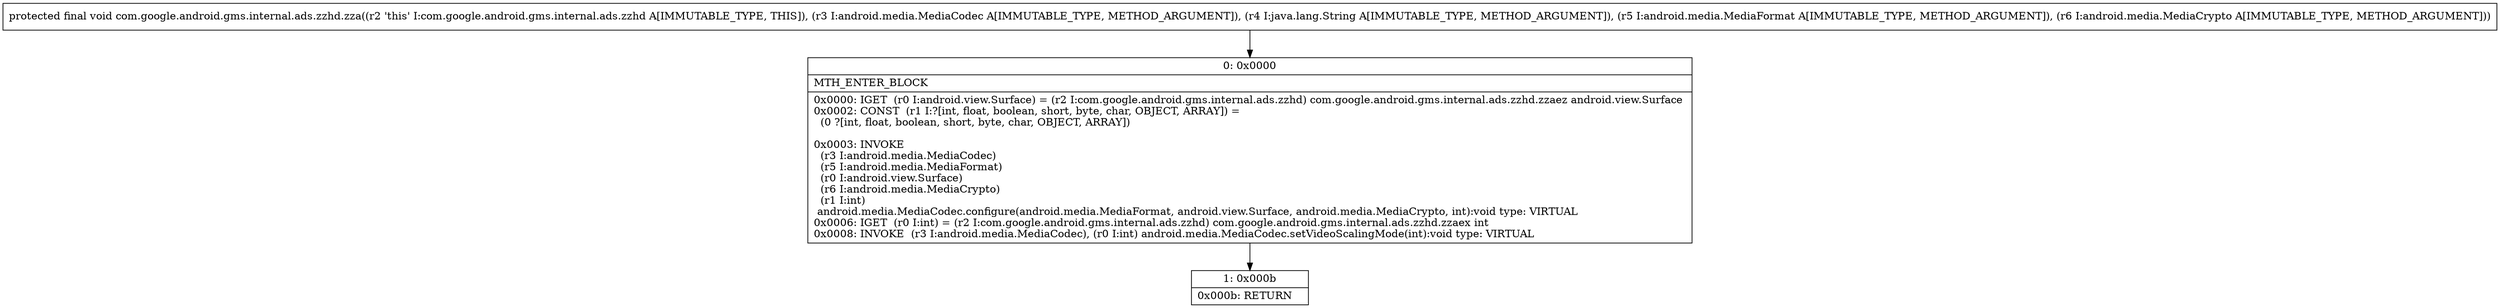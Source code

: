 digraph "CFG forcom.google.android.gms.internal.ads.zzhd.zza(Landroid\/media\/MediaCodec;Ljava\/lang\/String;Landroid\/media\/MediaFormat;Landroid\/media\/MediaCrypto;)V" {
Node_0 [shape=record,label="{0\:\ 0x0000|MTH_ENTER_BLOCK\l|0x0000: IGET  (r0 I:android.view.Surface) = (r2 I:com.google.android.gms.internal.ads.zzhd) com.google.android.gms.internal.ads.zzhd.zzaez android.view.Surface \l0x0002: CONST  (r1 I:?[int, float, boolean, short, byte, char, OBJECT, ARRAY]) = \l  (0 ?[int, float, boolean, short, byte, char, OBJECT, ARRAY])\l \l0x0003: INVOKE  \l  (r3 I:android.media.MediaCodec)\l  (r5 I:android.media.MediaFormat)\l  (r0 I:android.view.Surface)\l  (r6 I:android.media.MediaCrypto)\l  (r1 I:int)\l android.media.MediaCodec.configure(android.media.MediaFormat, android.view.Surface, android.media.MediaCrypto, int):void type: VIRTUAL \l0x0006: IGET  (r0 I:int) = (r2 I:com.google.android.gms.internal.ads.zzhd) com.google.android.gms.internal.ads.zzhd.zzaex int \l0x0008: INVOKE  (r3 I:android.media.MediaCodec), (r0 I:int) android.media.MediaCodec.setVideoScalingMode(int):void type: VIRTUAL \l}"];
Node_1 [shape=record,label="{1\:\ 0x000b|0x000b: RETURN   \l}"];
MethodNode[shape=record,label="{protected final void com.google.android.gms.internal.ads.zzhd.zza((r2 'this' I:com.google.android.gms.internal.ads.zzhd A[IMMUTABLE_TYPE, THIS]), (r3 I:android.media.MediaCodec A[IMMUTABLE_TYPE, METHOD_ARGUMENT]), (r4 I:java.lang.String A[IMMUTABLE_TYPE, METHOD_ARGUMENT]), (r5 I:android.media.MediaFormat A[IMMUTABLE_TYPE, METHOD_ARGUMENT]), (r6 I:android.media.MediaCrypto A[IMMUTABLE_TYPE, METHOD_ARGUMENT])) }"];
MethodNode -> Node_0;
Node_0 -> Node_1;
}


